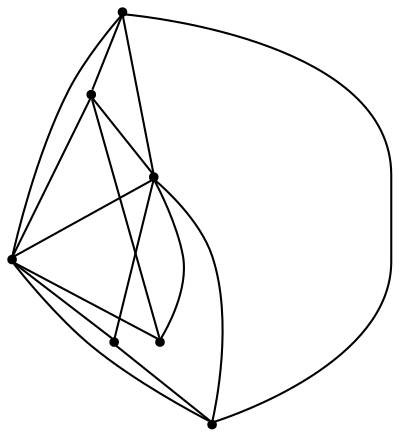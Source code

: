 graph {
  node [shape=point,comment="{\"directed\":false,\"doi\":\"10.1007/978-3-030-92931-2_8\",\"figure\":\"4\"}"]

  v0 [pos="1043.2203256018709,372.64957733396244"]
  v1 [pos="975.4762140421562,373.804074496387"]
  v2 [pos="1108.8308867767762,373.804074496387"]
  v3 [pos="1176.574934748073,372.64957733396244"]
  v4 [pos="709.833882221887,506.0025203375401"]
  v5 [pos="776.5111708978837,372.6495773339625"]
  v6 [pos="709.8338822218869,239.2966343303848"]

  v0 -- v1 [id="-1",pos="1043.2203256018709,372.64957733396244 975.4762140421562,373.804074496387 975.4762140421562,373.804074496387 975.4762140421562,373.804074496387"]
  v6 -- v2 [id="-2",pos="709.8338822218869,239.2966343303848 1108.8308867767762,373.804074496387 1108.8308867767762,373.804074496387 1108.8308867767762,373.804074496387"]
  v4 -- v6 [id="-3",pos="709.833882221887,506.0025203375401 709.8338822218869,239.2966343303848 709.8338822218869,239.2966343303848 709.8338822218869,239.2966343303848"]
  v6 -- v0 [id="-4",pos="709.8338822218869,239.2966343303848 1043.2203256018709,372.64957733396244 1043.2203256018709,372.64957733396244 1043.2203256018709,372.64957733396244"]
  v6 -- v3 [id="-5",pos="709.8338822218869,239.2966343303848 1176.574934748073,372.64957733396244 1176.574934748073,372.64957733396244 1176.574934748073,372.64957733396244"]
  v6 -- v1 [id="-6",pos="709.8338822218869,239.2966343303848 975.4762140421562,373.804074496387 975.4762140421562,373.804074496387 975.4762140421562,373.804074496387"]
  v6 -- v5 [id="-7",pos="709.8338822218869,239.2966343303848 776.5111708978837,372.6495773339625 776.5111708978837,372.6495773339625 776.5111708978837,372.6495773339625"]
  v5 -- v4 [id="-8",pos="776.5111708978837,372.6495773339625 709.833882221887,506.0025203375401 709.833882221887,506.0025203375401 709.833882221887,506.0025203375401"]
  v2 -- v0 [id="-9",pos="1108.8308867767762,373.804074496387 1043.2203256018709,372.64957733396244 1043.2203256018709,372.64957733396244 1043.2203256018709,372.64957733396244"]
  v3 -- v2 [id="-10",pos="1176.574934748073,372.64957733396244 1108.8308867767762,373.804074496387 1108.8308867767762,373.804074496387 1108.8308867767762,373.804074496387"]
  v3 -- v4 [id="-11",pos="1176.574934748073,372.64957733396244 709.833882221887,506.0025203375401 709.833882221887,506.0025203375401 709.833882221887,506.0025203375401"]
  v2 -- v4 [id="-12",pos="1108.8308867767762,373.804074496387 709.833882221887,506.0025203375401 709.833882221887,506.0025203375401 709.833882221887,506.0025203375401"]
  v0 -- v4 [id="-13",pos="1043.2203256018709,372.64957733396244 709.833882221887,506.0025203375401 709.833882221887,506.0025203375401 709.833882221887,506.0025203375401"]
  v1 -- v5 [id="-14",pos="975.4762140421562,373.804074496387 776.5111708978837,372.6495773339625 776.5111708978837,372.6495773339625 776.5111708978837,372.6495773339625"]
  v1 -- v4 [id="-15",pos="975.4762140421562,373.804074496387 709.833882221887,506.0025203375401 709.833882221887,506.0025203375401 709.833882221887,506.0025203375401"]
}